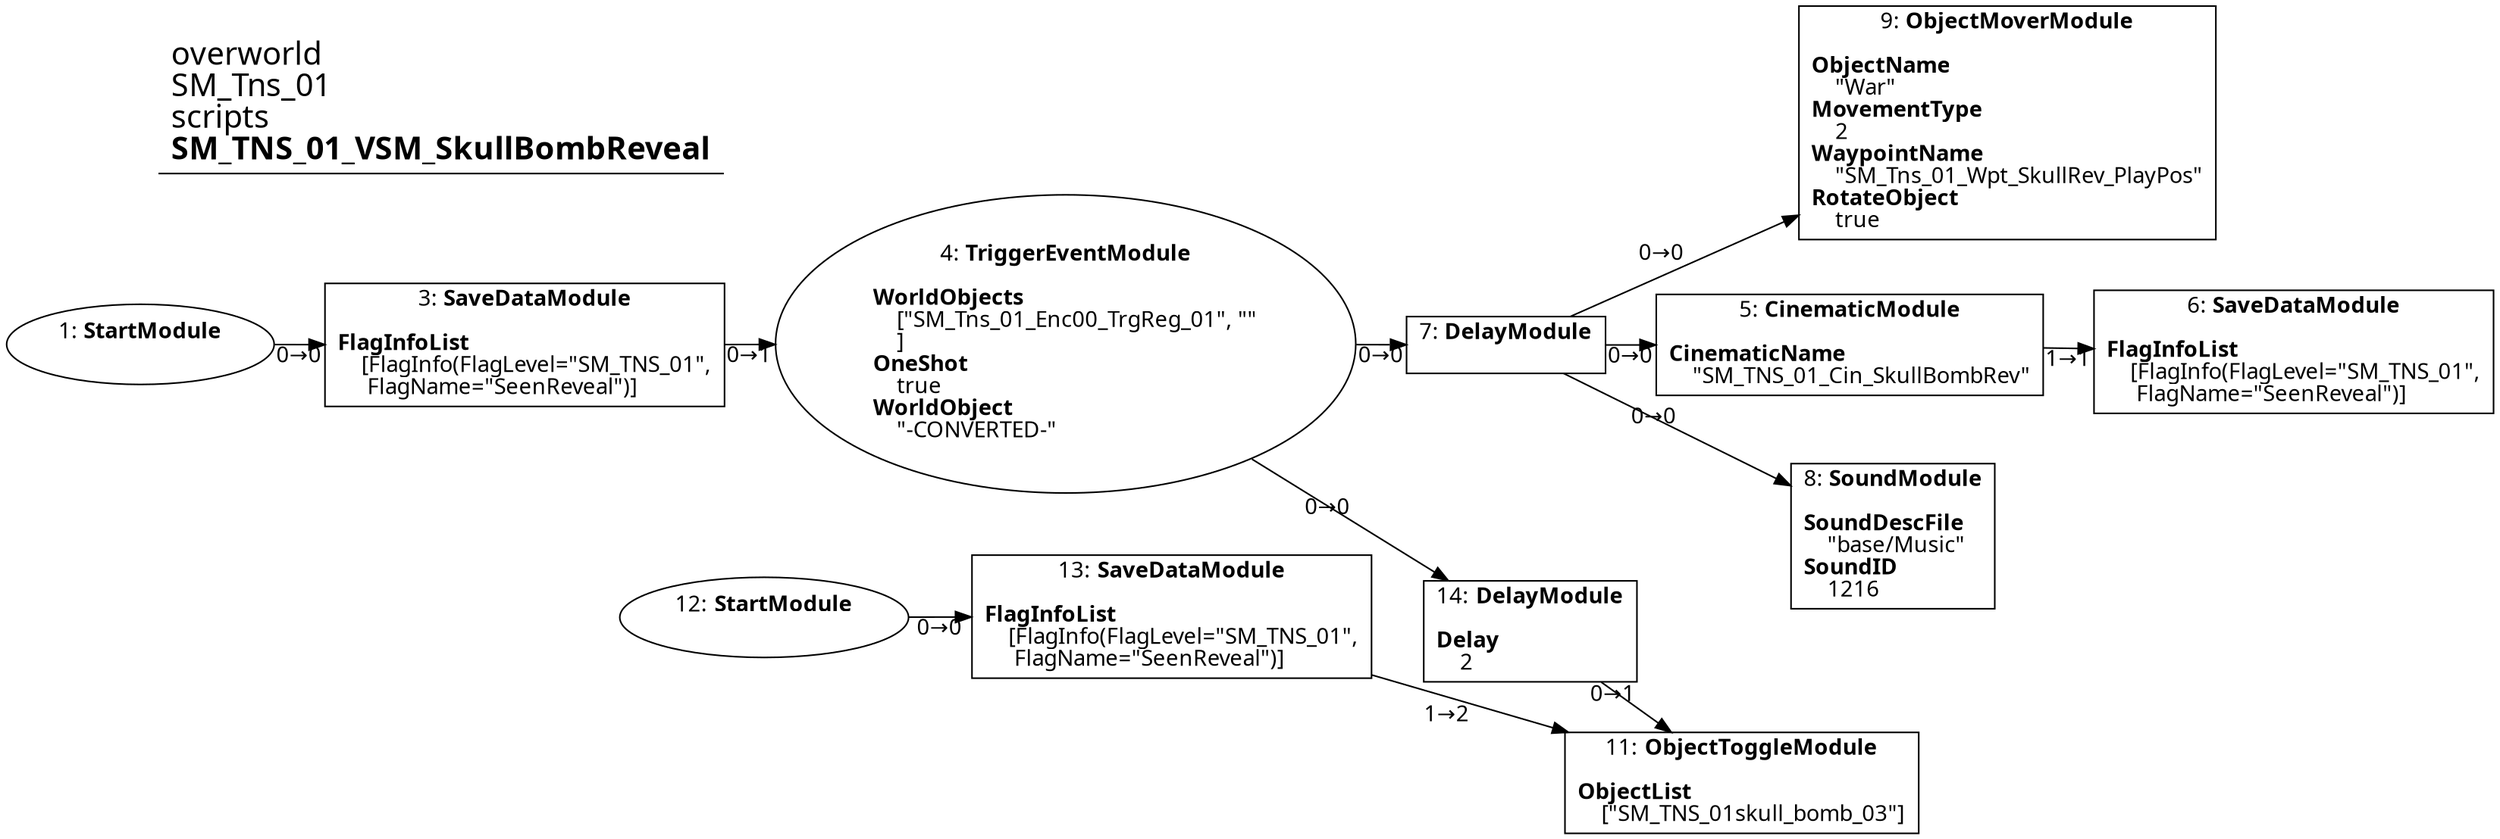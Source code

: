 digraph {
    layout = fdp;
    overlap = prism;
    sep = "+16";
    splines = spline;

    node [ shape = box ];

    graph [ fontname = "Segoe UI" ];
    node [ fontname = "Segoe UI" ];
    edge [ fontname = "Segoe UI" ];

    1 [ label = <1: <b>StartModule</b><br/><br/>> ];
    1 [ shape = oval ]
    1 [ pos = "0.15100001,-0.14600001!" ];
    1 -> 3 [ label = "0→0" ];

    3 [ label = <3: <b>SaveDataModule</b><br/><br/><b>FlagInfoList</b><br align="left"/>    [FlagInfo(FlagLevel=&quot;SM_TNS_01&quot;,<br align="left"/>     FlagName=&quot;SeenReveal&quot;)]<br align="left"/>> ];
    3 [ pos = "0.37300003,-0.14600001!" ];
    3 -> 4 [ label = "0→1" ];

    4 [ label = <4: <b>TriggerEventModule</b><br/><br/><b>WorldObjects</b><br align="left"/>    [&quot;SM_Tns_01_Enc00_TrgReg_01&quot;, &quot;&quot;<br align="left"/>    ]<br align="left"/><b>OneShot</b><br align="left"/>    true<br align="left"/><b>WorldObject</b><br align="left"/>    &quot;-CONVERTED-&quot;<br align="left"/>> ];
    4 [ shape = oval ]
    4 [ pos = "0.629,-0.14400001!" ];
    4 -> 7 [ label = "0→0" ];
    4 -> 14 [ label = "0→0" ];

    5 [ label = <5: <b>CinematicModule</b><br/><br/><b>CinematicName</b><br align="left"/>    &quot;SM_TNS_01_Cin_SkullBombRev&quot;<br align="left"/>> ];
    5 [ pos = "1.031,-0.14400001!" ];
    5 -> 6 [ label = "1→1" ];

    6 [ label = <6: <b>SaveDataModule</b><br/><br/><b>FlagInfoList</b><br align="left"/>    [FlagInfo(FlagLevel=&quot;SM_TNS_01&quot;,<br align="left"/>     FlagName=&quot;SeenReveal&quot;)]<br align="left"/>> ];
    6 [ pos = "1.2620001,-0.14400001!" ];

    7 [ label = <7: <b>DelayModule</b><br/><br/>> ];
    7 [ pos = "0.874,-0.14400001!" ];
    7 -> 5 [ label = "0→0" ];
    7 -> 8 [ label = "0→0" ];
    7 -> 9 [ label = "0→0" ];

    8 [ label = <8: <b>SoundModule</b><br/><br/><b>SoundDescFile</b><br align="left"/>    &quot;base/Music&quot;<br align="left"/><b>SoundID</b><br align="left"/>    1216<br align="left"/>> ];
    8 [ pos = "1.08,-0.31100002!" ];

    9 [ label = <9: <b>ObjectMoverModule</b><br/><br/><b>ObjectName</b><br align="left"/>    &quot;War&quot;<br align="left"/><b>MovementType</b><br align="left"/>    2<br align="left"/><b>WaypointName</b><br align="left"/>    &quot;SM_Tns_01_Wpt_SkullRev_PlayPos&quot;<br align="left"/><b>RotateObject</b><br align="left"/>    true<br align="left"/>> ];
    9 [ pos = "1.075,0.034!" ];

    11 [ label = <11: <b>ObjectToggleModule</b><br/><br/><b>ObjectList</b><br align="left"/>    [&quot;SM_TNS_01skull_bomb_03&quot;]<br align="left"/>> ];
    11 [ pos = "0.989,-0.528!" ];

    12 [ label = <12: <b>StartModule</b><br/><br/>> ];
    12 [ shape = oval ]
    12 [ pos = "0.42800003,-0.38900003!" ];
    12 -> 13 [ label = "0→0" ];

    13 [ label = <13: <b>SaveDataModule</b><br/><br/><b>FlagInfoList</b><br align="left"/>    [FlagInfo(FlagLevel=&quot;SM_TNS_01&quot;,<br align="left"/>     FlagName=&quot;SeenReveal&quot;)]<br align="left"/>> ];
    13 [ pos = "0.609,-0.38900003!" ];
    13 -> 11 [ label = "1→2" ];

    14 [ label = <14: <b>DelayModule</b><br/><br/><b>Delay</b><br align="left"/>    2<br align="left"/>> ];
    14 [ pos = "0.827,-0.39900002!" ];
    14 -> 11 [ label = "0→1" ];

    title [ pos = "0.15,0.035!" ];
    title [ shape = underline ];
    title [ label = <<font point-size="20">overworld<br align="left"/>SM_Tns_01<br align="left"/>scripts<br align="left"/><b>SM_TNS_01_VSM_SkullBombReveal</b><br align="left"/></font>> ];
}
